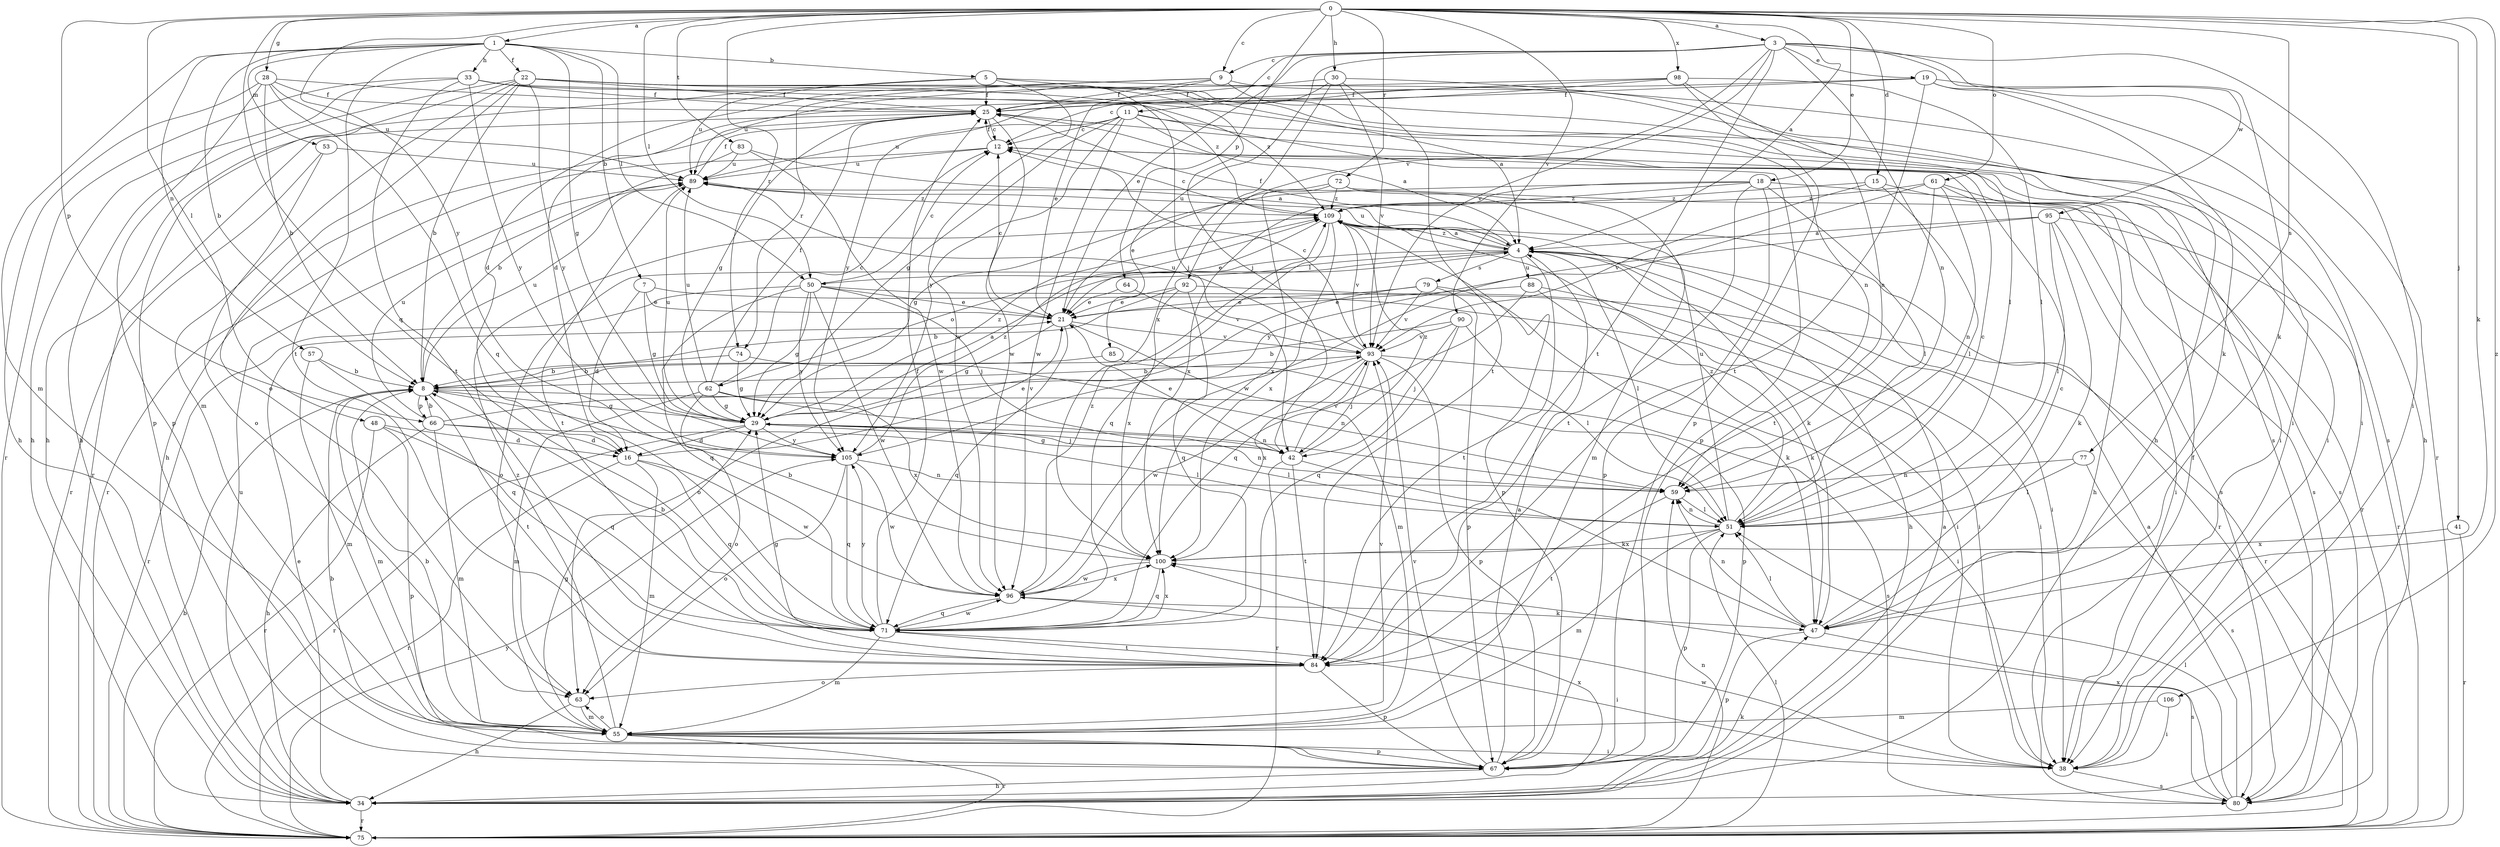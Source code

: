 strict digraph  {
0;
1;
3;
4;
5;
7;
8;
9;
11;
12;
15;
16;
18;
19;
21;
22;
25;
28;
29;
30;
33;
34;
38;
41;
42;
47;
48;
50;
51;
53;
55;
57;
59;
61;
62;
63;
64;
66;
67;
71;
72;
74;
75;
77;
79;
80;
83;
84;
85;
88;
89;
90;
92;
93;
95;
96;
98;
100;
105;
106;
109;
0 -> 1  [label=a];
0 -> 3  [label=a];
0 -> 4  [label=a];
0 -> 9  [label=c];
0 -> 15  [label=d];
0 -> 18  [label=e];
0 -> 28  [label=g];
0 -> 30  [label=h];
0 -> 41  [label=j];
0 -> 47  [label=k];
0 -> 48  [label=l];
0 -> 50  [label=l];
0 -> 61  [label=o];
0 -> 64  [label=p];
0 -> 66  [label=p];
0 -> 71  [label=q];
0 -> 72  [label=r];
0 -> 74  [label=r];
0 -> 77  [label=s];
0 -> 83  [label=t];
0 -> 90  [label=v];
0 -> 98  [label=x];
0 -> 105  [label=y];
0 -> 106  [label=z];
1 -> 5  [label=b];
1 -> 7  [label=b];
1 -> 8  [label=b];
1 -> 22  [label=f];
1 -> 29  [label=g];
1 -> 33  [label=h];
1 -> 50  [label=l];
1 -> 53  [label=m];
1 -> 55  [label=m];
1 -> 57  [label=n];
1 -> 84  [label=t];
3 -> 9  [label=c];
3 -> 11  [label=c];
3 -> 19  [label=e];
3 -> 21  [label=e];
3 -> 38  [label=i];
3 -> 47  [label=k];
3 -> 59  [label=n];
3 -> 84  [label=t];
3 -> 85  [label=u];
3 -> 92  [label=v];
3 -> 93  [label=v];
3 -> 95  [label=w];
4 -> 25  [label=f];
4 -> 34  [label=h];
4 -> 38  [label=i];
4 -> 50  [label=l];
4 -> 51  [label=l];
4 -> 62  [label=o];
4 -> 63  [label=o];
4 -> 79  [label=s];
4 -> 84  [label=t];
4 -> 88  [label=u];
4 -> 89  [label=u];
4 -> 109  [label=z];
5 -> 25  [label=f];
5 -> 34  [label=h];
5 -> 38  [label=i];
5 -> 42  [label=j];
5 -> 89  [label=u];
5 -> 96  [label=w];
7 -> 16  [label=d];
7 -> 21  [label=e];
7 -> 29  [label=g];
7 -> 38  [label=i];
8 -> 29  [label=g];
8 -> 55  [label=m];
8 -> 66  [label=p];
8 -> 80  [label=s];
8 -> 84  [label=t];
8 -> 89  [label=u];
9 -> 16  [label=d];
9 -> 21  [label=e];
9 -> 25  [label=f];
9 -> 51  [label=l];
9 -> 74  [label=r];
9 -> 80  [label=s];
11 -> 4  [label=a];
11 -> 12  [label=c];
11 -> 29  [label=g];
11 -> 38  [label=i];
11 -> 67  [label=p];
11 -> 89  [label=u];
11 -> 96  [label=w];
11 -> 105  [label=y];
12 -> 25  [label=f];
12 -> 75  [label=r];
12 -> 89  [label=u];
15 -> 51  [label=l];
15 -> 80  [label=s];
15 -> 93  [label=v];
15 -> 109  [label=z];
16 -> 21  [label=e];
16 -> 55  [label=m];
16 -> 71  [label=q];
16 -> 75  [label=r];
16 -> 96  [label=w];
18 -> 29  [label=g];
18 -> 51  [label=l];
18 -> 67  [label=p];
18 -> 75  [label=r];
18 -> 84  [label=t];
18 -> 100  [label=x];
18 -> 109  [label=z];
19 -> 16  [label=d];
19 -> 25  [label=f];
19 -> 34  [label=h];
19 -> 47  [label=k];
19 -> 75  [label=r];
19 -> 84  [label=t];
21 -> 12  [label=c];
21 -> 29  [label=g];
21 -> 55  [label=m];
21 -> 71  [label=q];
21 -> 93  [label=v];
22 -> 4  [label=a];
22 -> 8  [label=b];
22 -> 25  [label=f];
22 -> 34  [label=h];
22 -> 38  [label=i];
22 -> 42  [label=j];
22 -> 55  [label=m];
22 -> 63  [label=o];
22 -> 67  [label=p];
22 -> 80  [label=s];
22 -> 105  [label=y];
25 -> 12  [label=c];
25 -> 29  [label=g];
25 -> 34  [label=h];
25 -> 38  [label=i];
25 -> 75  [label=r];
25 -> 96  [label=w];
28 -> 8  [label=b];
28 -> 25  [label=f];
28 -> 34  [label=h];
28 -> 67  [label=p];
28 -> 71  [label=q];
28 -> 89  [label=u];
28 -> 109  [label=z];
29 -> 4  [label=a];
29 -> 16  [label=d];
29 -> 42  [label=j];
29 -> 51  [label=l];
29 -> 59  [label=n];
29 -> 75  [label=r];
29 -> 89  [label=u];
29 -> 105  [label=y];
29 -> 109  [label=z];
30 -> 25  [label=f];
30 -> 34  [label=h];
30 -> 84  [label=t];
30 -> 93  [label=v];
30 -> 100  [label=x];
30 -> 105  [label=y];
33 -> 25  [label=f];
33 -> 34  [label=h];
33 -> 59  [label=n];
33 -> 75  [label=r];
33 -> 84  [label=t];
33 -> 105  [label=y];
33 -> 109  [label=z];
34 -> 4  [label=a];
34 -> 21  [label=e];
34 -> 47  [label=k];
34 -> 75  [label=r];
34 -> 89  [label=u];
34 -> 100  [label=x];
38 -> 80  [label=s];
38 -> 96  [label=w];
41 -> 75  [label=r];
41 -> 100  [label=x];
42 -> 21  [label=e];
42 -> 29  [label=g];
42 -> 47  [label=k];
42 -> 75  [label=r];
42 -> 84  [label=t];
42 -> 93  [label=v];
42 -> 109  [label=z];
47 -> 12  [label=c];
47 -> 51  [label=l];
47 -> 59  [label=n];
47 -> 67  [label=p];
47 -> 80  [label=s];
48 -> 16  [label=d];
48 -> 67  [label=p];
48 -> 71  [label=q];
48 -> 75  [label=r];
50 -> 12  [label=c];
50 -> 21  [label=e];
50 -> 29  [label=g];
50 -> 38  [label=i];
50 -> 42  [label=j];
50 -> 71  [label=q];
50 -> 75  [label=r];
50 -> 96  [label=w];
50 -> 105  [label=y];
51 -> 12  [label=c];
51 -> 55  [label=m];
51 -> 59  [label=n];
51 -> 67  [label=p];
51 -> 89  [label=u];
51 -> 100  [label=x];
51 -> 109  [label=z];
53 -> 63  [label=o];
53 -> 75  [label=r];
53 -> 89  [label=u];
55 -> 8  [label=b];
55 -> 29  [label=g];
55 -> 38  [label=i];
55 -> 63  [label=o];
55 -> 67  [label=p];
55 -> 75  [label=r];
55 -> 93  [label=v];
55 -> 109  [label=z];
57 -> 8  [label=b];
57 -> 55  [label=m];
57 -> 71  [label=q];
59 -> 51  [label=l];
59 -> 84  [label=t];
61 -> 34  [label=h];
61 -> 59  [label=n];
61 -> 80  [label=s];
61 -> 84  [label=t];
61 -> 96  [label=w];
61 -> 109  [label=z];
62 -> 12  [label=c];
62 -> 25  [label=f];
62 -> 29  [label=g];
62 -> 55  [label=m];
62 -> 59  [label=n];
62 -> 63  [label=o];
62 -> 89  [label=u];
62 -> 100  [label=x];
63 -> 34  [label=h];
63 -> 55  [label=m];
64 -> 21  [label=e];
64 -> 93  [label=v];
66 -> 8  [label=b];
66 -> 16  [label=d];
66 -> 34  [label=h];
66 -> 51  [label=l];
66 -> 55  [label=m];
66 -> 89  [label=u];
66 -> 93  [label=v];
67 -> 4  [label=a];
67 -> 8  [label=b];
67 -> 34  [label=h];
67 -> 93  [label=v];
71 -> 8  [label=b];
71 -> 25  [label=f];
71 -> 38  [label=i];
71 -> 55  [label=m];
71 -> 84  [label=t];
71 -> 96  [label=w];
71 -> 100  [label=x];
71 -> 105  [label=y];
72 -> 21  [label=e];
72 -> 55  [label=m];
72 -> 80  [label=s];
72 -> 100  [label=x];
72 -> 109  [label=z];
74 -> 8  [label=b];
74 -> 29  [label=g];
74 -> 59  [label=n];
75 -> 8  [label=b];
75 -> 51  [label=l];
75 -> 59  [label=n];
75 -> 105  [label=y];
77 -> 51  [label=l];
77 -> 59  [label=n];
77 -> 80  [label=s];
79 -> 21  [label=e];
79 -> 47  [label=k];
79 -> 63  [label=o];
79 -> 67  [label=p];
79 -> 93  [label=v];
80 -> 4  [label=a];
80 -> 25  [label=f];
80 -> 51  [label=l];
80 -> 100  [label=x];
83 -> 4  [label=a];
83 -> 8  [label=b];
83 -> 89  [label=u];
83 -> 96  [label=w];
84 -> 29  [label=g];
84 -> 63  [label=o];
84 -> 67  [label=p];
85 -> 8  [label=b];
85 -> 67  [label=p];
88 -> 21  [label=e];
88 -> 38  [label=i];
88 -> 47  [label=k];
88 -> 71  [label=q];
89 -> 25  [label=f];
89 -> 84  [label=t];
89 -> 109  [label=z];
90 -> 8  [label=b];
90 -> 42  [label=j];
90 -> 51  [label=l];
90 -> 71  [label=q];
90 -> 93  [label=v];
92 -> 8  [label=b];
92 -> 21  [label=e];
92 -> 71  [label=q];
92 -> 75  [label=r];
92 -> 100  [label=x];
93 -> 8  [label=b];
93 -> 12  [label=c];
93 -> 38  [label=i];
93 -> 42  [label=j];
93 -> 67  [label=p];
93 -> 89  [label=u];
93 -> 96  [label=w];
93 -> 100  [label=x];
95 -> 4  [label=a];
95 -> 38  [label=i];
95 -> 47  [label=k];
95 -> 51  [label=l];
95 -> 75  [label=r];
95 -> 105  [label=y];
96 -> 47  [label=k];
96 -> 71  [label=q];
96 -> 100  [label=x];
96 -> 109  [label=z];
98 -> 12  [label=c];
98 -> 25  [label=f];
98 -> 51  [label=l];
98 -> 59  [label=n];
98 -> 67  [label=p];
98 -> 89  [label=u];
100 -> 8  [label=b];
100 -> 71  [label=q];
100 -> 96  [label=w];
105 -> 59  [label=n];
105 -> 63  [label=o];
105 -> 71  [label=q];
105 -> 96  [label=w];
105 -> 109  [label=z];
106 -> 38  [label=i];
106 -> 55  [label=m];
109 -> 4  [label=a];
109 -> 12  [label=c];
109 -> 21  [label=e];
109 -> 47  [label=k];
109 -> 67  [label=p];
109 -> 71  [label=q];
109 -> 75  [label=r];
109 -> 93  [label=v];
109 -> 100  [label=x];
}
